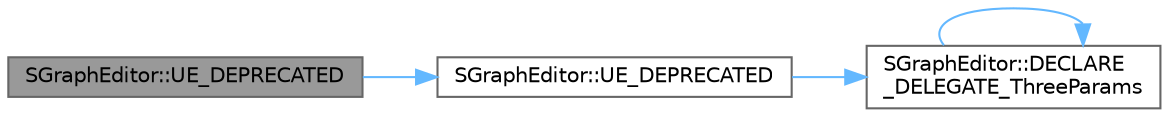 digraph "SGraphEditor::UE_DEPRECATED"
{
 // INTERACTIVE_SVG=YES
 // LATEX_PDF_SIZE
  bgcolor="transparent";
  edge [fontname=Helvetica,fontsize=10,labelfontname=Helvetica,labelfontsize=10];
  node [fontname=Helvetica,fontsize=10,shape=box,height=0.2,width=0.4];
  rankdir="LR";
  Node1 [id="Node000001",label="SGraphEditor::UE_DEPRECATED",height=0.2,width=0.4,color="gray40", fillcolor="grey60", style="filled", fontcolor="black",tooltip=" "];
  Node1 -> Node2 [id="edge1_Node000001_Node000002",color="steelblue1",style="solid",tooltip=" "];
  Node2 [id="Node000002",label="SGraphEditor::UE_DEPRECATED",height=0.2,width=0.4,color="grey40", fillcolor="white", style="filled",URL="$dc/db4/classSGraphEditor.html#afcff8b8152d5491e9f7b2081c5a8605c",tooltip=" "];
  Node2 -> Node3 [id="edge2_Node000002_Node000003",color="steelblue1",style="solid",tooltip=" "];
  Node3 [id="Node000003",label="SGraphEditor::DECLARE\l_DELEGATE_ThreeParams",height=0.2,width=0.4,color="grey40", fillcolor="white", style="filled",URL="$dc/db4/classSGraphEditor.html#aed9a9f488fd3aa3afc2c3685d3a63b6c",tooltip=" "];
  Node3 -> Node3 [id="edge3_Node000003_Node000003",color="steelblue1",style="solid",tooltip=" "];
}
